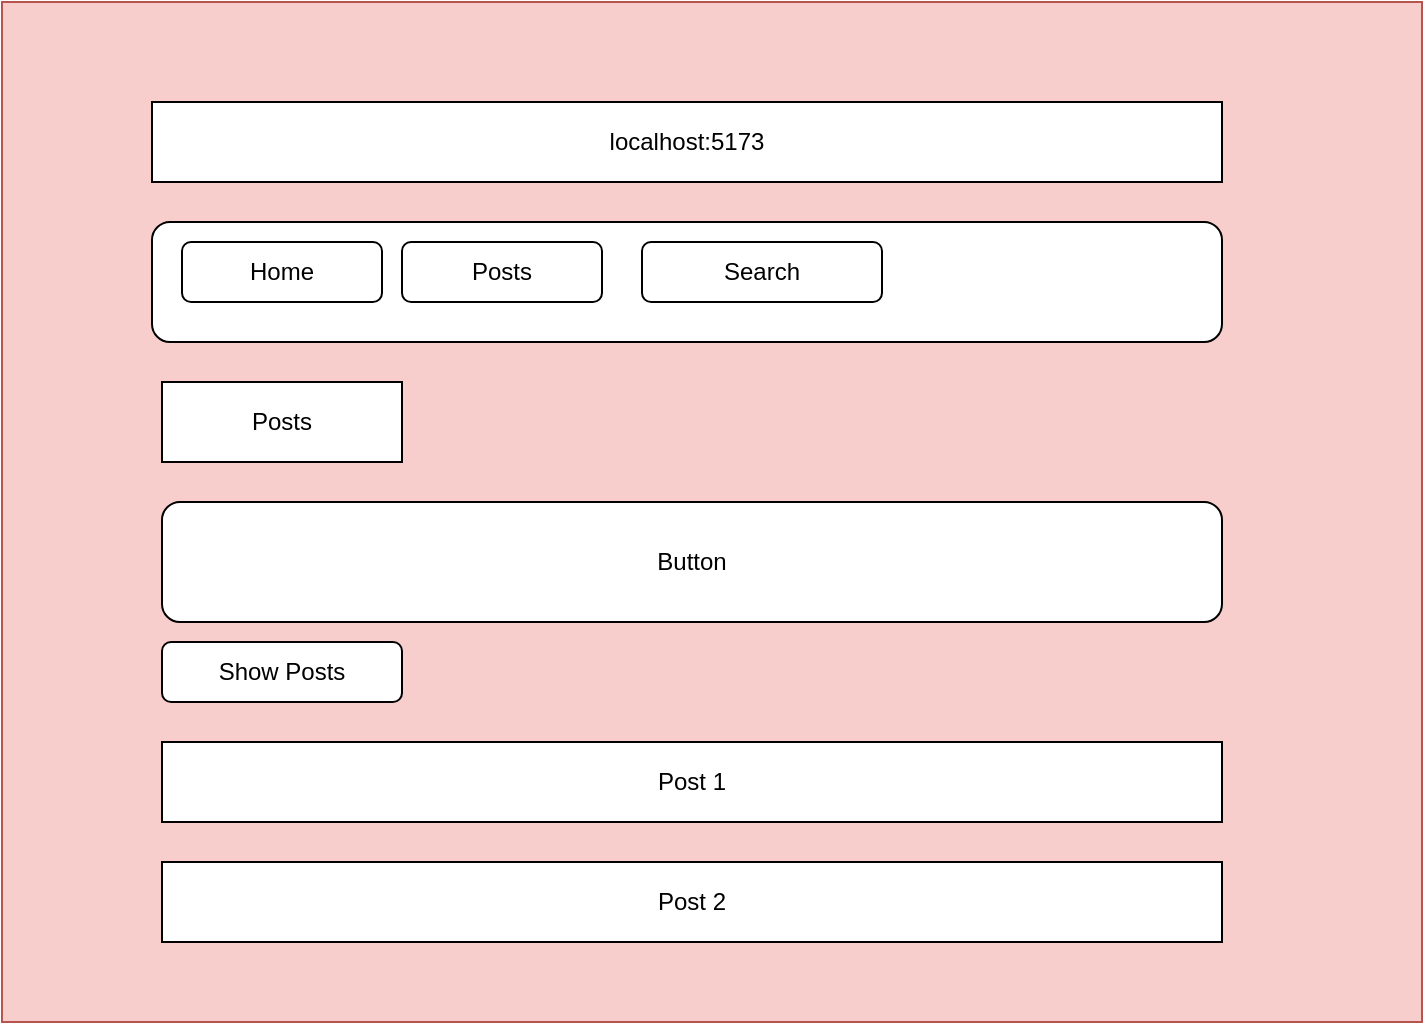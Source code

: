 <mxfile version="22.0.5" type="github">
  <diagram name="Page-1" id="23DSNuVGmg1g_Y2FGhag">
    <mxGraphModel dx="954" dy="610" grid="1" gridSize="10" guides="1" tooltips="1" connect="1" arrows="1" fold="1" page="1" pageScale="1" pageWidth="827" pageHeight="1169" math="0" shadow="0">
      <root>
        <mxCell id="0" />
        <mxCell id="1" parent="0" />
        <mxCell id="f3syKeUh26Ci94nRI9qn-1" value="" style="rounded=0;whiteSpace=wrap;html=1;fillColor=#f8cecc;strokeColor=#b85450;" vertex="1" parent="1">
          <mxGeometry x="70" y="70" width="710" height="510" as="geometry" />
        </mxCell>
        <mxCell id="f3syKeUh26Ci94nRI9qn-2" value="localhost:5173" style="rounded=0;whiteSpace=wrap;html=1;" vertex="1" parent="1">
          <mxGeometry x="145" y="120" width="535" height="40" as="geometry" />
        </mxCell>
        <mxCell id="f3syKeUh26Ci94nRI9qn-5" value="" style="rounded=1;whiteSpace=wrap;html=1;" vertex="1" parent="1">
          <mxGeometry x="145" y="180" width="535" height="60" as="geometry" />
        </mxCell>
        <mxCell id="f3syKeUh26Ci94nRI9qn-6" value="Home" style="rounded=1;whiteSpace=wrap;html=1;" vertex="1" parent="1">
          <mxGeometry x="160" y="190" width="100" height="30" as="geometry" />
        </mxCell>
        <mxCell id="f3syKeUh26Ci94nRI9qn-7" value="Posts" style="rounded=1;whiteSpace=wrap;html=1;" vertex="1" parent="1">
          <mxGeometry x="270" y="190" width="100" height="30" as="geometry" />
        </mxCell>
        <mxCell id="f3syKeUh26Ci94nRI9qn-8" value="Search" style="rounded=1;whiteSpace=wrap;html=1;" vertex="1" parent="1">
          <mxGeometry x="390" y="190" width="120" height="30" as="geometry" />
        </mxCell>
        <mxCell id="f3syKeUh26Ci94nRI9qn-9" value="Posts" style="rounded=0;whiteSpace=wrap;html=1;" vertex="1" parent="1">
          <mxGeometry x="150" y="260" width="120" height="40" as="geometry" />
        </mxCell>
        <mxCell id="f3syKeUh26Ci94nRI9qn-10" value="Button" style="rounded=1;whiteSpace=wrap;html=1;" vertex="1" parent="1">
          <mxGeometry x="150" y="320" width="530" height="60" as="geometry" />
        </mxCell>
        <mxCell id="f3syKeUh26Ci94nRI9qn-13" value="Show Posts" style="rounded=1;whiteSpace=wrap;html=1;" vertex="1" parent="1">
          <mxGeometry x="150" y="390" width="120" height="30" as="geometry" />
        </mxCell>
        <mxCell id="f3syKeUh26Ci94nRI9qn-15" value="Post 1" style="rounded=0;whiteSpace=wrap;html=1;" vertex="1" parent="1">
          <mxGeometry x="150" y="440" width="530" height="40" as="geometry" />
        </mxCell>
        <mxCell id="f3syKeUh26Ci94nRI9qn-16" value="Post 2" style="rounded=0;whiteSpace=wrap;html=1;" vertex="1" parent="1">
          <mxGeometry x="150" y="500" width="530" height="40" as="geometry" />
        </mxCell>
      </root>
    </mxGraphModel>
  </diagram>
</mxfile>

